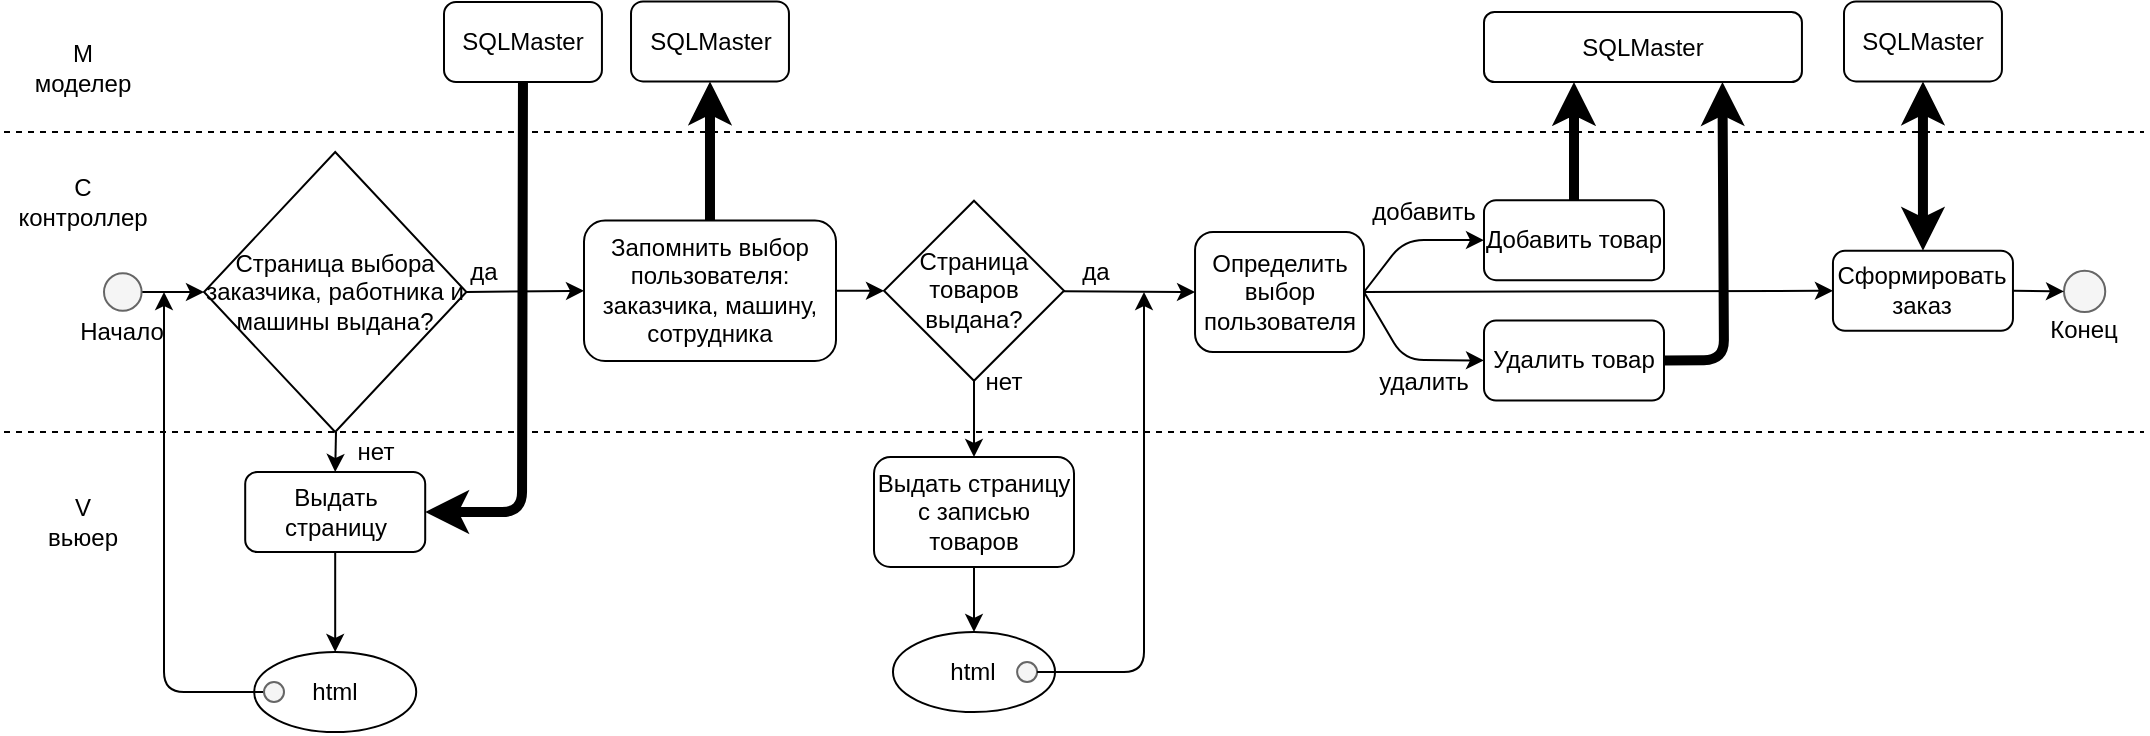 <mxfile version="13.7.9" type="device"><diagram id="rTUe9w88mgUJHTWcKj7y" name="Страница 1"><mxGraphModel dx="1185" dy="-484" grid="1" gridSize="10" guides="1" tooltips="1" connect="1" arrows="1" fold="1" page="1" pageScale="1" pageWidth="827" pageHeight="1169" math="0" shadow="0"><root><mxCell id="0"/><mxCell id="1" parent="0"/><mxCell id="slrU0ekha-w4FBrzWHli-32" value="Страница выбора заказчика, работника и машины выдана?" style="rhombus;whiteSpace=wrap;html=1;" parent="1" vertex="1"><mxGeometry x="170" y="1320" width="131.2" height="140" as="geometry"/></mxCell><mxCell id="slrU0ekha-w4FBrzWHli-33" value="" style="endArrow=classic;html=1;exitX=1;exitY=0.5;exitDx=0;exitDy=0;entryX=0;entryY=0.5;entryDx=0;entryDy=0;" parent="1" source="slrU0ekha-w4FBrzWHli-32" target="Iuo6xlQOHRElepasYd0M-29" edge="1"><mxGeometry width="50" height="50" relative="1" as="geometry"><mxPoint x="361.2" y="1390" as="sourcePoint"/><mxPoint x="380" y="1390" as="targetPoint"/></mxGeometry></mxCell><mxCell id="slrU0ekha-w4FBrzWHli-34" value="Выдать страницу" style="rounded=1;whiteSpace=wrap;html=1;" parent="1" vertex="1"><mxGeometry x="190.6" y="1480" width="90" height="40" as="geometry"/></mxCell><mxCell id="slrU0ekha-w4FBrzWHli-35" value="" style="endArrow=classic;html=1;entryX=0.5;entryY=0;entryDx=0;entryDy=0;" parent="1" target="slrU0ekha-w4FBrzWHli-34" edge="1"><mxGeometry width="50" height="50" relative="1" as="geometry"><mxPoint x="236" y="1460" as="sourcePoint"/><mxPoint x="538.8" y="1340" as="targetPoint"/></mxGeometry></mxCell><mxCell id="slrU0ekha-w4FBrzWHli-36" value="нет" style="text;html=1;strokeColor=none;fillColor=none;align=center;verticalAlign=middle;whiteSpace=wrap;rounded=0;" parent="1" vertex="1"><mxGeometry x="236.11" y="1460" width="40" height="20" as="geometry"/></mxCell><mxCell id="slrU0ekha-w4FBrzWHli-37" value="да" style="text;html=1;strokeColor=none;fillColor=none;align=center;verticalAlign=middle;whiteSpace=wrap;rounded=0;" parent="1" vertex="1"><mxGeometry x="290" y="1370" width="40" height="20" as="geometry"/></mxCell><mxCell id="slrU0ekha-w4FBrzWHli-38" value="" style="endArrow=classic;html=1;exitX=1;exitY=0.5;exitDx=0;exitDy=0;" parent="1" target="slrU0ekha-w4FBrzWHli-32" edge="1"><mxGeometry width="50" height="50" relative="1" as="geometry"><mxPoint x="138.8" y="1390" as="sourcePoint"/><mxPoint x="418.8" y="1290" as="targetPoint"/></mxGeometry></mxCell><mxCell id="slrU0ekha-w4FBrzWHli-39" value="" style="endArrow=none;dashed=1;html=1;" parent="1" edge="1"><mxGeometry width="50" height="50" relative="1" as="geometry"><mxPoint x="70" y="1460" as="sourcePoint"/><mxPoint x="1140" y="1460" as="targetPoint"/></mxGeometry></mxCell><mxCell id="slrU0ekha-w4FBrzWHli-40" value="" style="endArrow=none;dashed=1;html=1;" parent="1" edge="1"><mxGeometry width="50" height="50" relative="1" as="geometry"><mxPoint x="70" y="1310" as="sourcePoint"/><mxPoint x="1140" y="1310" as="targetPoint"/></mxGeometry></mxCell><mxCell id="slrU0ekha-w4FBrzWHli-41" value="Определить выбор пользователя" style="rounded=1;whiteSpace=wrap;html=1;" parent="1" vertex="1"><mxGeometry x="665.52" y="1360" width="84.48" height="60" as="geometry"/></mxCell><mxCell id="slrU0ekha-w4FBrzWHli-42" value="" style="ellipse;whiteSpace=wrap;html=1;aspect=fixed;fillColor=#f5f5f5;strokeColor=#666666;fontColor=#333333;" parent="1" vertex="1"><mxGeometry x="120" y="1380.6" width="18.8" height="18.8" as="geometry"/></mxCell><mxCell id="slrU0ekha-w4FBrzWHli-43" value="" style="ellipse;whiteSpace=wrap;html=1;aspect=fixed;fillColor=#f5f5f5;strokeColor=#666666;fontColor=#333333;" parent="1" vertex="1"><mxGeometry x="1100" y="1379.38" width="20.62" height="20.62" as="geometry"/></mxCell><mxCell id="slrU0ekha-w4FBrzWHli-44" value="SQLMaster" style="rounded=1;whiteSpace=wrap;html=1;" parent="1" vertex="1"><mxGeometry x="990.0" y="1244.69" width="78.97" height="40" as="geometry"/></mxCell><mxCell id="slrU0ekha-w4FBrzWHli-45" value="" style="endArrow=classic;startArrow=classic;html=1;strokeWidth=5;exitX=0.5;exitY=1;exitDx=0;exitDy=0;entryX=0.5;entryY=0;entryDx=0;entryDy=0;" parent="1" source="slrU0ekha-w4FBrzWHli-44" target="slrU0ekha-w4FBrzWHli-55" edge="1"><mxGeometry width="50" height="50" relative="1" as="geometry"><mxPoint x="1181.34" y="1489.69" as="sourcePoint"/><mxPoint x="1081.56" y="1359.69" as="targetPoint"/></mxGeometry></mxCell><mxCell id="slrU0ekha-w4FBrzWHli-47" value="html" style="ellipse;whiteSpace=wrap;html=1;" parent="1" vertex="1"><mxGeometry x="195.08" y="1570" width="81.03" height="40" as="geometry"/></mxCell><mxCell id="slrU0ekha-w4FBrzWHli-48" value="" style="endArrow=classic;html=1;exitX=0.5;exitY=1;exitDx=0;exitDy=0;" parent="1" source="slrU0ekha-w4FBrzWHli-34" target="slrU0ekha-w4FBrzWHli-47" edge="1"><mxGeometry width="50" height="50" relative="1" as="geometry"><mxPoint x="230.99" y="1555" as="sourcePoint"/><mxPoint x="341.99" y="1435" as="targetPoint"/></mxGeometry></mxCell><mxCell id="slrU0ekha-w4FBrzWHli-49" value="" style="endArrow=classic;html=1;strokeWidth=1;exitX=0.145;exitY=0.5;exitDx=0;exitDy=0;exitPerimeter=0;" parent="1" source="slrU0ekha-w4FBrzWHli-47" edge="1"><mxGeometry width="50" height="50" relative="1" as="geometry"><mxPoint x="124" y="1620" as="sourcePoint"/><mxPoint x="150" y="1390" as="targetPoint"/><Array as="points"><mxPoint x="150" y="1590"/></Array></mxGeometry></mxCell><mxCell id="slrU0ekha-w4FBrzWHli-55" value="Сформировать заказ" style="rounded=1;whiteSpace=wrap;html=1;" parent="1" vertex="1"><mxGeometry x="984.48" y="1369.38" width="90" height="40" as="geometry"/></mxCell><mxCell id="slrU0ekha-w4FBrzWHli-57" value="" style="endArrow=classic;html=1;exitX=1;exitY=0.5;exitDx=0;exitDy=0;entryX=0;entryY=0.5;entryDx=0;entryDy=0;" parent="1" source="slrU0ekha-w4FBrzWHli-55" target="slrU0ekha-w4FBrzWHli-43" edge="1"><mxGeometry width="50" height="50" relative="1" as="geometry"><mxPoint x="926.72" y="1414.69" as="sourcePoint"/><mxPoint x="976.72" y="1364.69" as="targetPoint"/></mxGeometry></mxCell><mxCell id="slrU0ekha-w4FBrzWHli-60" value="" style="endArrow=classic;html=1;exitX=1;exitY=0.5;exitDx=0;exitDy=0;entryX=0;entryY=0.5;entryDx=0;entryDy=0;" parent="1" source="slrU0ekha-w4FBrzWHli-41" target="Iuo6xlQOHRElepasYd0M-48" edge="1"><mxGeometry width="50" height="50" relative="1" as="geometry"><mxPoint x="950" y="1494.54" as="sourcePoint"/><mxPoint x="800" y="1395" as="targetPoint"/><Array as="points"><mxPoint x="770" y="1364"/></Array></mxGeometry></mxCell><mxCell id="slrU0ekha-w4FBrzWHli-62" value="" style="ellipse;whiteSpace=wrap;html=1;aspect=fixed;fillColor=#f5f5f5;strokeColor=#666666;fontColor=#333333;" parent="1" vertex="1"><mxGeometry x="200" y="1585" width="10" height="10" as="geometry"/></mxCell><mxCell id="Iuo6xlQOHRElepasYd0M-27" value="SQLMaster" style="rounded=1;whiteSpace=wrap;html=1;" vertex="1" parent="1"><mxGeometry x="290.0" y="1245" width="78.97" height="40" as="geometry"/></mxCell><mxCell id="Iuo6xlQOHRElepasYd0M-28" value="" style="endArrow=classic;html=1;exitX=0.5;exitY=1;exitDx=0;exitDy=0;entryX=1;entryY=0.5;entryDx=0;entryDy=0;strokeWidth=5;" edge="1" parent="1" source="Iuo6xlQOHRElepasYd0M-27" target="slrU0ekha-w4FBrzWHli-34"><mxGeometry width="50" height="50" relative="1" as="geometry"><mxPoint x="410" y="1450" as="sourcePoint"/><mxPoint x="460" y="1400" as="targetPoint"/><Array as="points"><mxPoint x="329" y="1500"/></Array></mxGeometry></mxCell><mxCell id="Iuo6xlQOHRElepasYd0M-29" value="Запомнить выбор пользователя: заказчика, машину, сотрудника" style="rounded=1;whiteSpace=wrap;html=1;" vertex="1" parent="1"><mxGeometry x="360" y="1354.23" width="126" height="70.31" as="geometry"/></mxCell><mxCell id="Iuo6xlQOHRElepasYd0M-30" value="SQLMaster" style="rounded=1;whiteSpace=wrap;html=1;" vertex="1" parent="1"><mxGeometry x="383.51" y="1244.69" width="78.97" height="40" as="geometry"/></mxCell><mxCell id="Iuo6xlQOHRElepasYd0M-32" value="" style="endArrow=classic;html=1;strokeWidth=5;entryX=0.5;entryY=1;entryDx=0;entryDy=0;exitX=0.5;exitY=0;exitDx=0;exitDy=0;" edge="1" parent="1" source="Iuo6xlQOHRElepasYd0M-29" target="Iuo6xlQOHRElepasYd0M-30"><mxGeometry width="50" height="50" relative="1" as="geometry"><mxPoint x="410" y="1430" as="sourcePoint"/><mxPoint x="460" y="1380" as="targetPoint"/></mxGeometry></mxCell><mxCell id="Iuo6xlQOHRElepasYd0M-33" value="" style="endArrow=classic;html=1;strokeWidth=1;exitX=1;exitY=0.5;exitDx=0;exitDy=0;entryX=0;entryY=0.5;entryDx=0;entryDy=0;" edge="1" parent="1" source="Iuo6xlQOHRElepasYd0M-29" target="Iuo6xlQOHRElepasYd0M-34"><mxGeometry width="50" height="50" relative="1" as="geometry"><mxPoint x="410" y="1430" as="sourcePoint"/><mxPoint x="510" y="1389" as="targetPoint"/></mxGeometry></mxCell><mxCell id="Iuo6xlQOHRElepasYd0M-34" value="Страница товаров выдана?" style="rhombus;whiteSpace=wrap;html=1;" vertex="1" parent="1"><mxGeometry x="510" y="1344.38" width="90" height="90" as="geometry"/></mxCell><mxCell id="Iuo6xlQOHRElepasYd0M-35" value="Выдать страницу с записью товаров" style="rounded=1;whiteSpace=wrap;html=1;" vertex="1" parent="1"><mxGeometry x="505" y="1472.5" width="100" height="55" as="geometry"/></mxCell><mxCell id="Iuo6xlQOHRElepasYd0M-36" value="" style="endArrow=classic;html=1;strokeWidth=1;exitX=0.5;exitY=1;exitDx=0;exitDy=0;entryX=0.5;entryY=0;entryDx=0;entryDy=0;" edge="1" parent="1" source="Iuo6xlQOHRElepasYd0M-34" target="Iuo6xlQOHRElepasYd0M-35"><mxGeometry width="50" height="50" relative="1" as="geometry"><mxPoint x="410" y="1410" as="sourcePoint"/><mxPoint x="460" y="1360" as="targetPoint"/></mxGeometry></mxCell><mxCell id="Iuo6xlQOHRElepasYd0M-37" value="html" style="ellipse;whiteSpace=wrap;html=1;" vertex="1" parent="1"><mxGeometry x="514.49" y="1560" width="81.03" height="40" as="geometry"/></mxCell><mxCell id="Iuo6xlQOHRElepasYd0M-38" value="" style="endArrow=classic;html=1;exitX=0.5;exitY=1;exitDx=0;exitDy=0;" edge="1" parent="1" source="Iuo6xlQOHRElepasYd0M-35" target="Iuo6xlQOHRElepasYd0M-37"><mxGeometry width="50" height="50" relative="1" as="geometry"><mxPoint x="245.6" y="1530" as="sourcePoint"/><mxPoint x="245.595" y="1580" as="targetPoint"/></mxGeometry></mxCell><mxCell id="Iuo6xlQOHRElepasYd0M-39" value="" style="ellipse;whiteSpace=wrap;html=1;aspect=fixed;fillColor=#f5f5f5;strokeColor=#666666;fontColor=#333333;" vertex="1" parent="1"><mxGeometry x="576.55" y="1575" width="10" height="10" as="geometry"/></mxCell><mxCell id="Iuo6xlQOHRElepasYd0M-42" value="нет" style="text;html=1;strokeColor=none;fillColor=none;align=center;verticalAlign=middle;whiteSpace=wrap;rounded=0;" vertex="1" parent="1"><mxGeometry x="549.65" y="1424.54" width="40" height="20" as="geometry"/></mxCell><mxCell id="Iuo6xlQOHRElepasYd0M-44" value="" style="endArrow=classic;html=1;strokeWidth=1;exitX=1;exitY=0.5;exitDx=0;exitDy=0;" edge="1" parent="1" source="Iuo6xlQOHRElepasYd0M-39"><mxGeometry width="50" height="50" relative="1" as="geometry"><mxPoint x="510" y="1470" as="sourcePoint"/><mxPoint x="640" y="1390" as="targetPoint"/><Array as="points"><mxPoint x="640" y="1580"/></Array></mxGeometry></mxCell><mxCell id="Iuo6xlQOHRElepasYd0M-45" value="" style="endArrow=classic;html=1;strokeWidth=1;entryX=0;entryY=0.5;entryDx=0;entryDy=0;" edge="1" parent="1" source="Iuo6xlQOHRElepasYd0M-34" target="slrU0ekha-w4FBrzWHli-41"><mxGeometry width="50" height="50" relative="1" as="geometry"><mxPoint x="510" y="1470" as="sourcePoint"/><mxPoint x="670" y="1390" as="targetPoint"/></mxGeometry></mxCell><mxCell id="Iuo6xlQOHRElepasYd0M-46" value="да" style="text;html=1;strokeColor=none;fillColor=none;align=center;verticalAlign=middle;whiteSpace=wrap;rounded=0;" vertex="1" parent="1"><mxGeometry x="595.52" y="1370" width="40" height="20" as="geometry"/></mxCell><mxCell id="Iuo6xlQOHRElepasYd0M-47" value="Начало" style="text;html=1;strokeColor=none;fillColor=none;align=center;verticalAlign=middle;whiteSpace=wrap;rounded=0;" vertex="1" parent="1"><mxGeometry x="109.4" y="1400" width="40" height="20" as="geometry"/></mxCell><mxCell id="Iuo6xlQOHRElepasYd0M-48" value="Добавить товар" style="rounded=1;whiteSpace=wrap;html=1;" vertex="1" parent="1"><mxGeometry x="810" y="1344.07" width="90" height="40" as="geometry"/></mxCell><mxCell id="Iuo6xlQOHRElepasYd0M-49" value="SQLMaster" style="rounded=1;whiteSpace=wrap;html=1;" vertex="1" parent="1"><mxGeometry x="810" y="1250" width="158.97" height="35" as="geometry"/></mxCell><mxCell id="Iuo6xlQOHRElepasYd0M-50" value="" style="endArrow=classic;html=1;strokeWidth=5;exitX=0.5;exitY=0;exitDx=0;exitDy=0;" edge="1" parent="1" source="Iuo6xlQOHRElepasYd0M-48"><mxGeometry width="50" height="50" relative="1" as="geometry"><mxPoint x="919" y="1370" as="sourcePoint"/><mxPoint x="855" y="1285" as="targetPoint"/></mxGeometry></mxCell><mxCell id="Iuo6xlQOHRElepasYd0M-51" value="Удалить товар" style="rounded=1;whiteSpace=wrap;html=1;" vertex="1" parent="1"><mxGeometry x="810" y="1404.23" width="90" height="40" as="geometry"/></mxCell><mxCell id="Iuo6xlQOHRElepasYd0M-52" value="добавить" style="text;html=1;strokeColor=none;fillColor=none;align=center;verticalAlign=middle;whiteSpace=wrap;rounded=0;" vertex="1" parent="1"><mxGeometry x="750" y="1340" width="60" height="20" as="geometry"/></mxCell><mxCell id="Iuo6xlQOHRElepasYd0M-53" value="" style="endArrow=classic;html=1;strokeWidth=1;exitX=1;exitY=0.5;exitDx=0;exitDy=0;entryX=0;entryY=0.5;entryDx=0;entryDy=0;" edge="1" parent="1" source="slrU0ekha-w4FBrzWHli-41" target="Iuo6xlQOHRElepasYd0M-51"><mxGeometry width="50" height="50" relative="1" as="geometry"><mxPoint x="720" y="1480" as="sourcePoint"/><mxPoint x="770" y="1430" as="targetPoint"/><Array as="points"><mxPoint x="770" y="1424"/></Array></mxGeometry></mxCell><mxCell id="Iuo6xlQOHRElepasYd0M-54" value="удалить" style="text;html=1;strokeColor=none;fillColor=none;align=center;verticalAlign=middle;whiteSpace=wrap;rounded=0;" vertex="1" parent="1"><mxGeometry x="755" y="1424.54" width="50" height="20" as="geometry"/></mxCell><mxCell id="Iuo6xlQOHRElepasYd0M-55" value="" style="endArrow=classic;html=1;strokeWidth=5;exitX=1;exitY=0.5;exitDx=0;exitDy=0;entryX=0.75;entryY=1;entryDx=0;entryDy=0;" edge="1" parent="1" source="Iuo6xlQOHRElepasYd0M-51" target="Iuo6xlQOHRElepasYd0M-49"><mxGeometry width="50" height="50" relative="1" as="geometry"><mxPoint x="720" y="1480" as="sourcePoint"/><mxPoint x="950" y="1310" as="targetPoint"/><Array as="points"><mxPoint x="930" y="1424"/></Array></mxGeometry></mxCell><mxCell id="Iuo6xlQOHRElepasYd0M-57" value="Конец" style="text;html=1;strokeColor=none;fillColor=none;align=center;verticalAlign=middle;whiteSpace=wrap;rounded=0;" vertex="1" parent="1"><mxGeometry x="1090.31" y="1399.4" width="40" height="20" as="geometry"/></mxCell><mxCell id="Iuo6xlQOHRElepasYd0M-58" value="" style="endArrow=classic;html=1;strokeWidth=1;exitX=1;exitY=0.5;exitDx=0;exitDy=0;entryX=0;entryY=0.5;entryDx=0;entryDy=0;" edge="1" parent="1" source="slrU0ekha-w4FBrzWHli-41" target="slrU0ekha-w4FBrzWHli-55"><mxGeometry width="50" height="50" relative="1" as="geometry"><mxPoint x="700" y="1500" as="sourcePoint"/><mxPoint x="750" y="1450" as="targetPoint"/></mxGeometry></mxCell><mxCell id="Iuo6xlQOHRElepasYd0M-59" value="M&lt;br&gt;моделер" style="text;html=1;align=center;verticalAlign=middle;resizable=0;points=[];autosize=1;" vertex="1" parent="1"><mxGeometry x="78.8" y="1262.5" width="60" height="30" as="geometry"/></mxCell><mxCell id="Iuo6xlQOHRElepasYd0M-60" value="C&lt;br&gt;контроллер" style="text;html=1;align=center;verticalAlign=middle;resizable=0;points=[];autosize=1;" vertex="1" parent="1"><mxGeometry x="68.8" y="1330" width="80" height="30" as="geometry"/></mxCell><mxCell id="Iuo6xlQOHRElepasYd0M-61" value="V&lt;br&gt;вьюер" style="text;html=1;align=center;verticalAlign=middle;resizable=0;points=[];autosize=1;" vertex="1" parent="1"><mxGeometry x="83.8" y="1490" width="50" height="30" as="geometry"/></mxCell></root></mxGraphModel></diagram></mxfile>